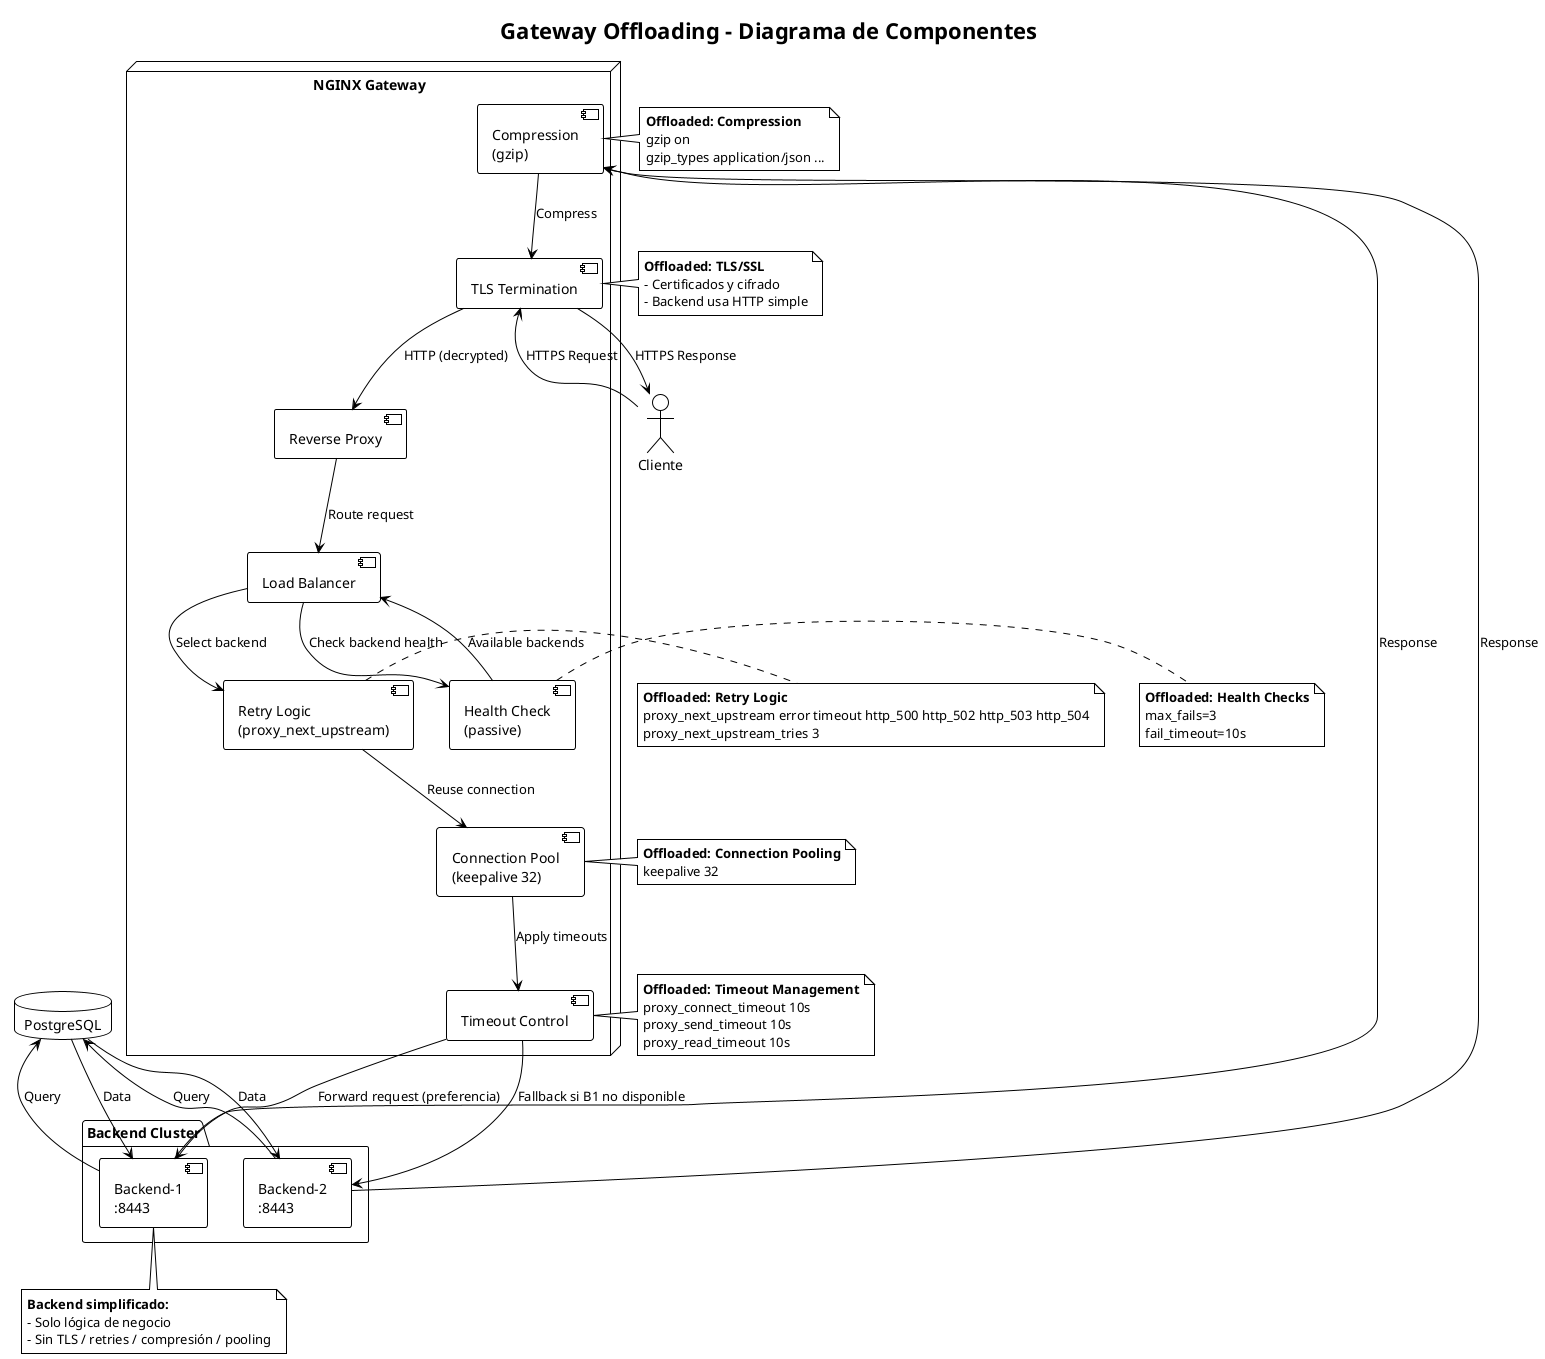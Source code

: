 @startuml gateway-offloading-component
!theme plain
title Gateway Offloading - Diagrama de Componentes

node "NGINX Gateway" {
  component "Reverse Proxy" as Proxy
  component "Load Balancer" as LB
  component "TLS Termination" as TLS
  component "Compression\n(gzip)" as Gzip
  component "Connection Pool\n(keepalive 32)" as ConnPool
  component "Retry Logic\n(proxy_next_upstream)" as Retry
  component "Health Check\n(passive)" as HealthCheck
  component "Timeout Control" as Timeout
}

package "Backend Cluster" {
  component "Backend-1\n:8443" as B1
  component "Backend-2\n:8443" as B2
}

actor Cliente
database PostgreSQL

' Flujos principales (dependencias con etiquetas)
Cliente --> TLS : HTTPS Request
TLS --> Proxy : HTTP (decrypted)
Proxy --> LB : Route request
LB --> HealthCheck : Check backend health
HealthCheck --> LB : Available backends
LB --> Retry : Select backend
Retry --> ConnPool : Reuse connection
ConnPool --> Timeout : Apply timeouts
Timeout --> B1 : Forward request (preferencia)
Timeout --> B2 : Fallback si B1 no disponible

B1 --> PostgreSQL : Query
PostgreSQL --> B1 : Data
B2 --> PostgreSQL : Query
PostgreSQL --> B2 : Data

B1 --> Gzip : Response
B2 --> Gzip : Response
Gzip --> TLS : Compress
TLS --> Cliente : HTTPS Response

note right of TLS
  **Offloaded: TLS/SSL**
  - Certificados y cifrado
  - Backend usa HTTP simple
end note

note right of Retry
  **Offloaded: Retry Logic**
  proxy_next_upstream error timeout http_500 http_502 http_503 http_504
  proxy_next_upstream_tries 3
end note

note right of HealthCheck
  **Offloaded: Health Checks**
  max_fails=3
  fail_timeout=10s
end note

note right of ConnPool
  **Offloaded: Connection Pooling**
  keepalive 32
end note

note right of Gzip
  **Offloaded: Compression**
  gzip on
  gzip_types application/json ...
end note

note right of Timeout
  **Offloaded: Timeout Management**
  proxy_connect_timeout 10s
  proxy_send_timeout 10s
  proxy_read_timeout 10s
end note

note bottom of B1
  **Backend simplificado:**
  - Solo lógica de negocio
  - Sin TLS / retries / compresión / pooling
end note
@enduml
